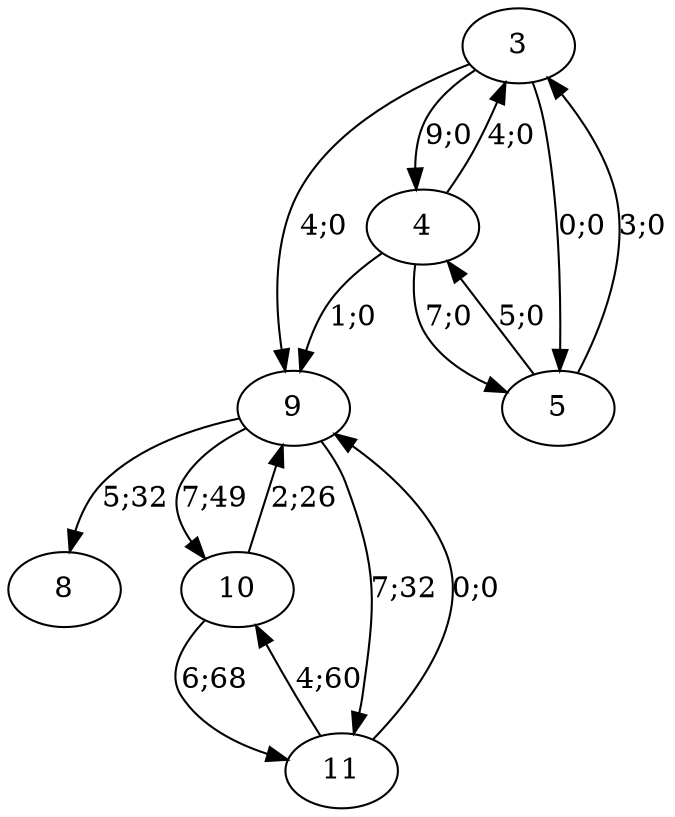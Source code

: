 digraph graph1106 {




















9 -> 8 [color=black,label="5;32"]
9 -> 10 [color=black,label="7;49"]
9 -> 11 [color=black,label="7;32"]


10 -> 9 [color=black,label="2;26"]
10 -> 11 [color=black,label="6;68"]


11 -> 9 [color=black,label="0;0"]
11 -> 10 [color=black,label="4;60"]








3 -> 9 [color=black,label="4;0"]
3 -> 4 [color=black,label="9;0"]
3 -> 5 [color=black,label="0;0"]


4 -> 9 [color=black,label="1;0"]
4 -> 3 [color=black,label="4;0"]
4 -> 5 [color=black,label="7;0"]


5 -> 3 [color=black,label="3;0"]
5 -> 4 [color=black,label="5;0"]













}